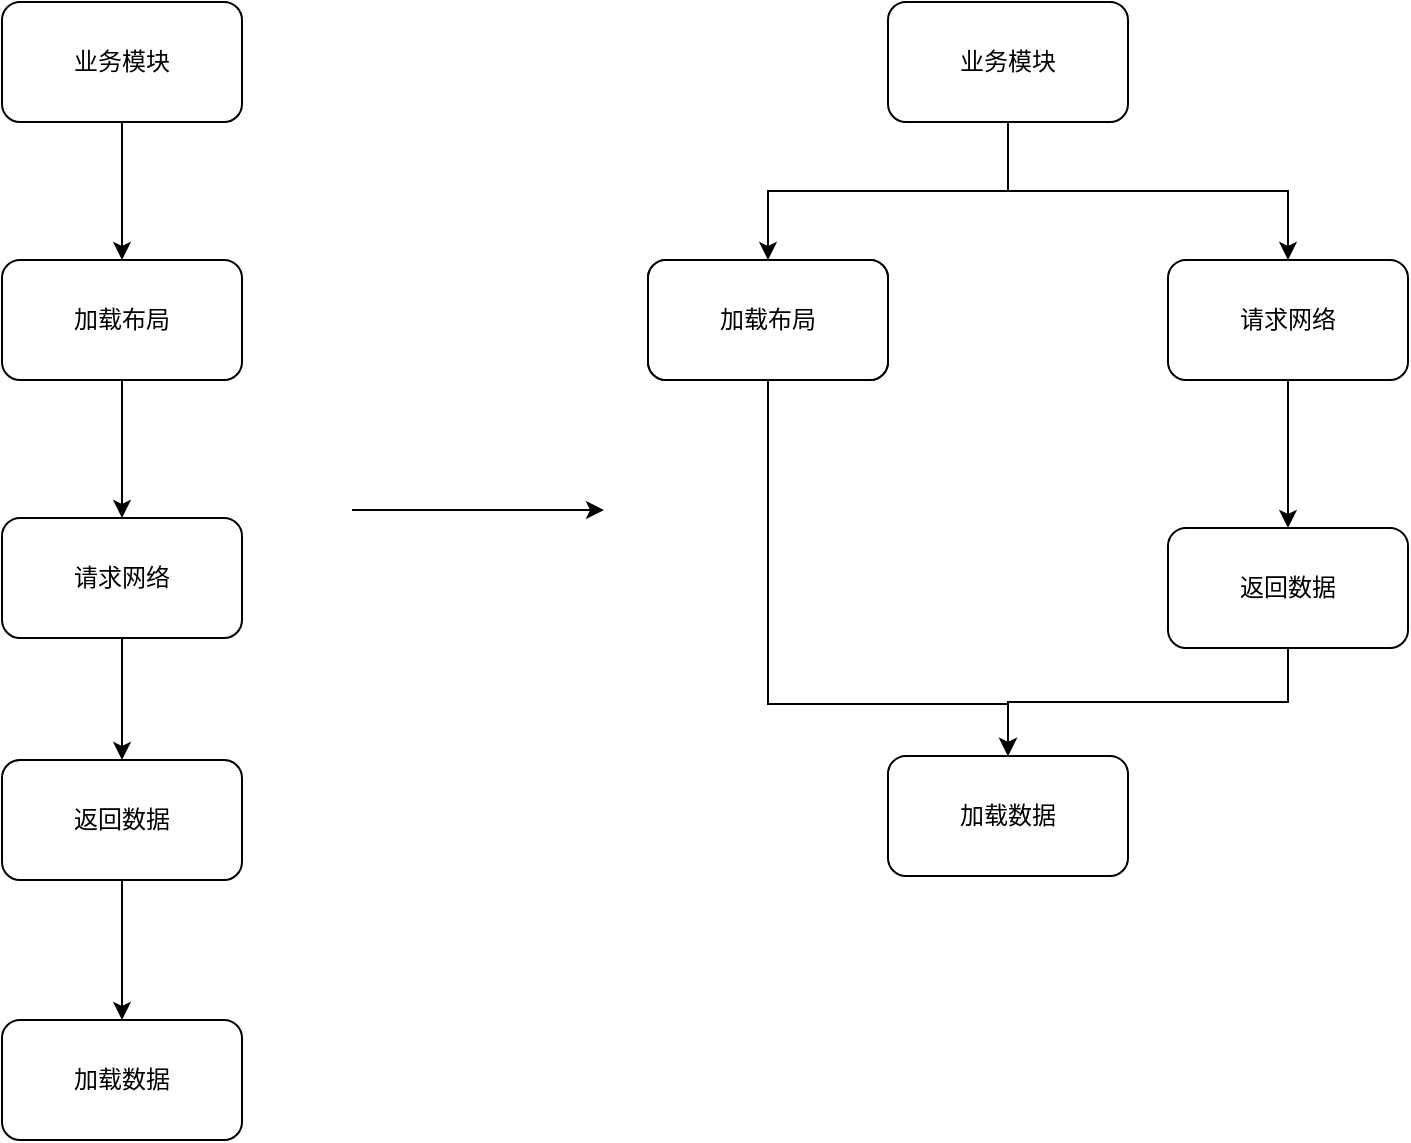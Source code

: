 <mxfile version="16.1.2" type="github" pages="3">
  <diagram id="VMQaSNU9TwaEc3jMQGDT" name="Page-1">
    <mxGraphModel dx="1422" dy="762" grid="0" gridSize="10" guides="1" tooltips="1" connect="1" arrows="1" fold="1" page="1" pageScale="1" pageWidth="1169" pageHeight="827" math="0" shadow="0">
      <root>
        <mxCell id="0" />
        <mxCell id="1" parent="0" />
        <mxCell id="wqXz7lAC-wvy4_KsEbAO-3" style="edgeStyle=orthogonalEdgeStyle;rounded=0;orthogonalLoop=1;jettySize=auto;html=1;exitX=0.5;exitY=1;exitDx=0;exitDy=0;" edge="1" parent="1" source="wqXz7lAC-wvy4_KsEbAO-1" target="wqXz7lAC-wvy4_KsEbAO-2">
          <mxGeometry relative="1" as="geometry" />
        </mxCell>
        <mxCell id="wqXz7lAC-wvy4_KsEbAO-1" value="业务模块" style="rounded=1;whiteSpace=wrap;html=1;" vertex="1" parent="1">
          <mxGeometry x="213" y="111" width="120" height="60" as="geometry" />
        </mxCell>
        <mxCell id="wqXz7lAC-wvy4_KsEbAO-5" style="edgeStyle=orthogonalEdgeStyle;rounded=0;orthogonalLoop=1;jettySize=auto;html=1;exitX=0.5;exitY=1;exitDx=0;exitDy=0;" edge="1" parent="1" source="wqXz7lAC-wvy4_KsEbAO-2" target="wqXz7lAC-wvy4_KsEbAO-4">
          <mxGeometry relative="1" as="geometry" />
        </mxCell>
        <mxCell id="wqXz7lAC-wvy4_KsEbAO-2" value="加载布局" style="rounded=1;whiteSpace=wrap;html=1;" vertex="1" parent="1">
          <mxGeometry x="213" y="240" width="120" height="60" as="geometry" />
        </mxCell>
        <mxCell id="wqXz7lAC-wvy4_KsEbAO-7" style="edgeStyle=orthogonalEdgeStyle;rounded=0;orthogonalLoop=1;jettySize=auto;html=1;exitX=0.5;exitY=1;exitDx=0;exitDy=0;" edge="1" parent="1" source="wqXz7lAC-wvy4_KsEbAO-4" target="wqXz7lAC-wvy4_KsEbAO-6">
          <mxGeometry relative="1" as="geometry" />
        </mxCell>
        <mxCell id="wqXz7lAC-wvy4_KsEbAO-4" value="请求网络" style="rounded=1;whiteSpace=wrap;html=1;" vertex="1" parent="1">
          <mxGeometry x="213" y="369" width="120" height="60" as="geometry" />
        </mxCell>
        <mxCell id="wqXz7lAC-wvy4_KsEbAO-9" style="edgeStyle=orthogonalEdgeStyle;rounded=0;orthogonalLoop=1;jettySize=auto;html=1;exitX=0.5;exitY=1;exitDx=0;exitDy=0;" edge="1" parent="1" source="wqXz7lAC-wvy4_KsEbAO-6" target="wqXz7lAC-wvy4_KsEbAO-8">
          <mxGeometry relative="1" as="geometry" />
        </mxCell>
        <mxCell id="wqXz7lAC-wvy4_KsEbAO-6" value="返回数据" style="rounded=1;whiteSpace=wrap;html=1;" vertex="1" parent="1">
          <mxGeometry x="213" y="490" width="120" height="60" as="geometry" />
        </mxCell>
        <mxCell id="wqXz7lAC-wvy4_KsEbAO-8" value="加载数据" style="rounded=1;whiteSpace=wrap;html=1;" vertex="1" parent="1">
          <mxGeometry x="213" y="620" width="120" height="60" as="geometry" />
        </mxCell>
        <mxCell id="wqXz7lAC-wvy4_KsEbAO-16" style="edgeStyle=orthogonalEdgeStyle;rounded=0;orthogonalLoop=1;jettySize=auto;html=1;exitX=0.5;exitY=1;exitDx=0;exitDy=0;" edge="1" parent="1" source="wqXz7lAC-wvy4_KsEbAO-10" target="wqXz7lAC-wvy4_KsEbAO-12">
          <mxGeometry relative="1" as="geometry" />
        </mxCell>
        <mxCell id="wqXz7lAC-wvy4_KsEbAO-17" style="edgeStyle=orthogonalEdgeStyle;rounded=0;orthogonalLoop=1;jettySize=auto;html=1;exitX=0.5;exitY=1;exitDx=0;exitDy=0;" edge="1" parent="1" source="wqXz7lAC-wvy4_KsEbAO-10" target="wqXz7lAC-wvy4_KsEbAO-13">
          <mxGeometry relative="1" as="geometry" />
        </mxCell>
        <mxCell id="wqXz7lAC-wvy4_KsEbAO-10" value="业务模块" style="rounded=1;whiteSpace=wrap;html=1;" vertex="1" parent="1">
          <mxGeometry x="656" y="111" width="120" height="60" as="geometry" />
        </mxCell>
        <mxCell id="wqXz7lAC-wvy4_KsEbAO-11" value="加载布局" style="rounded=1;whiteSpace=wrap;html=1;" vertex="1" parent="1">
          <mxGeometry x="536" y="240" width="120" height="60" as="geometry" />
        </mxCell>
        <mxCell id="wqXz7lAC-wvy4_KsEbAO-18" style="edgeStyle=orthogonalEdgeStyle;rounded=0;orthogonalLoop=1;jettySize=auto;html=1;exitX=0.5;exitY=1;exitDx=0;exitDy=0;" edge="1" parent="1" source="wqXz7lAC-wvy4_KsEbAO-12" target="wqXz7lAC-wvy4_KsEbAO-15">
          <mxGeometry relative="1" as="geometry">
            <Array as="points">
              <mxPoint x="596" y="462" />
              <mxPoint x="716" y="462" />
            </Array>
          </mxGeometry>
        </mxCell>
        <mxCell id="wqXz7lAC-wvy4_KsEbAO-12" value="加载布局" style="rounded=1;whiteSpace=wrap;html=1;" vertex="1" parent="1">
          <mxGeometry x="536" y="240" width="120" height="60" as="geometry" />
        </mxCell>
        <mxCell id="wqXz7lAC-wvy4_KsEbAO-19" style="edgeStyle=orthogonalEdgeStyle;rounded=0;orthogonalLoop=1;jettySize=auto;html=1;exitX=0.5;exitY=1;exitDx=0;exitDy=0;" edge="1" parent="1" source="wqXz7lAC-wvy4_KsEbAO-13" target="wqXz7lAC-wvy4_KsEbAO-14">
          <mxGeometry relative="1" as="geometry" />
        </mxCell>
        <mxCell id="wqXz7lAC-wvy4_KsEbAO-13" value="请求网络" style="rounded=1;whiteSpace=wrap;html=1;" vertex="1" parent="1">
          <mxGeometry x="796" y="240" width="120" height="60" as="geometry" />
        </mxCell>
        <mxCell id="wqXz7lAC-wvy4_KsEbAO-20" style="edgeStyle=orthogonalEdgeStyle;rounded=0;orthogonalLoop=1;jettySize=auto;html=1;exitX=0.5;exitY=1;exitDx=0;exitDy=0;" edge="1" parent="1" source="wqXz7lAC-wvy4_KsEbAO-14" target="wqXz7lAC-wvy4_KsEbAO-15">
          <mxGeometry relative="1" as="geometry" />
        </mxCell>
        <mxCell id="wqXz7lAC-wvy4_KsEbAO-14" value="返回数据" style="rounded=1;whiteSpace=wrap;html=1;" vertex="1" parent="1">
          <mxGeometry x="796" y="374" width="120" height="60" as="geometry" />
        </mxCell>
        <mxCell id="wqXz7lAC-wvy4_KsEbAO-15" value="加载数据" style="rounded=1;whiteSpace=wrap;html=1;" vertex="1" parent="1">
          <mxGeometry x="656" y="488" width="120" height="60" as="geometry" />
        </mxCell>
        <mxCell id="wqXz7lAC-wvy4_KsEbAO-21" value="" style="endArrow=classic;html=1;rounded=0;" edge="1" parent="1">
          <mxGeometry width="50" height="50" relative="1" as="geometry">
            <mxPoint x="388" y="365" as="sourcePoint" />
            <mxPoint x="514" y="365" as="targetPoint" />
          </mxGeometry>
        </mxCell>
      </root>
    </mxGraphModel>
  </diagram>
  <diagram id="VI_K47lJfhg65FaeW7Fs" name="Page-2">
    <mxGraphModel dx="1422" dy="762" grid="0" gridSize="10" guides="1" tooltips="1" connect="1" arrows="1" fold="1" page="1" pageScale="1" pageWidth="1169" pageHeight="827" math="0" shadow="0">
      <root>
        <mxCell id="P1pYZ9ZZHdSzfQFRyAPa-0" />
        <mxCell id="P1pYZ9ZZHdSzfQFRyAPa-1" parent="P1pYZ9ZZHdSzfQFRyAPa-0" />
        <mxCell id="P1pYZ9ZZHdSzfQFRyAPa-7" style="edgeStyle=orthogonalEdgeStyle;rounded=0;orthogonalLoop=1;jettySize=auto;html=1;exitX=0.5;exitY=1;exitDx=0;exitDy=0;" edge="1" parent="P1pYZ9ZZHdSzfQFRyAPa-1" source="P1pYZ9ZZHdSzfQFRyAPa-2" target="P1pYZ9ZZHdSzfQFRyAPa-3">
          <mxGeometry relative="1" as="geometry" />
        </mxCell>
        <mxCell id="P1pYZ9ZZHdSzfQFRyAPa-2" value="业务模块" style="rounded=1;whiteSpace=wrap;html=1;" vertex="1" parent="P1pYZ9ZZHdSzfQFRyAPa-1">
          <mxGeometry x="478" y="80" width="120" height="60" as="geometry" />
        </mxCell>
        <mxCell id="P1pYZ9ZZHdSzfQFRyAPa-9" style="edgeStyle=orthogonalEdgeStyle;rounded=0;orthogonalLoop=1;jettySize=auto;html=1;exitX=0.5;exitY=1;exitDx=0;exitDy=0;" edge="1" parent="P1pYZ9ZZHdSzfQFRyAPa-1" source="P1pYZ9ZZHdSzfQFRyAPa-3" target="P1pYZ9ZZHdSzfQFRyAPa-4">
          <mxGeometry relative="1" as="geometry" />
        </mxCell>
        <mxCell id="P1pYZ9ZZHdSzfQFRyAPa-3" value="AbstractAsyncViewController" style="rounded=1;whiteSpace=wrap;html=1;" vertex="1" parent="P1pYZ9ZZHdSzfQFRyAPa-1">
          <mxGeometry x="420.25" y="199" width="235.5" height="60" as="geometry" />
        </mxCell>
        <mxCell id="P1pYZ9ZZHdSzfQFRyAPa-10" style="edgeStyle=orthogonalEdgeStyle;rounded=0;orthogonalLoop=1;jettySize=auto;html=1;exitX=0.5;exitY=1;exitDx=0;exitDy=0;" edge="1" parent="P1pYZ9ZZHdSzfQFRyAPa-1" source="P1pYZ9ZZHdSzfQFRyAPa-4" target="P1pYZ9ZZHdSzfQFRyAPa-5">
          <mxGeometry relative="1" as="geometry" />
        </mxCell>
        <mxCell id="P1pYZ9ZZHdSzfQFRyAPa-4" value="onCreateAsyncView输入布局xml，异步创建布局，并在此时做网络初始化请求" style="rounded=1;whiteSpace=wrap;html=1;" vertex="1" parent="P1pYZ9ZZHdSzfQFRyAPa-1">
          <mxGeometry x="406.5" y="302" width="263" height="60" as="geometry" />
        </mxCell>
        <mxCell id="P1pYZ9ZZHdSzfQFRyAPa-11" style="edgeStyle=orthogonalEdgeStyle;rounded=0;orthogonalLoop=1;jettySize=auto;html=1;exitX=0.5;exitY=1;exitDx=0;exitDy=0;" edge="1" parent="P1pYZ9ZZHdSzfQFRyAPa-1" source="P1pYZ9ZZHdSzfQFRyAPa-5" target="P1pYZ9ZZHdSzfQFRyAPa-6">
          <mxGeometry relative="1" as="geometry" />
        </mxCell>
        <mxCell id="P1pYZ9ZZHdSzfQFRyAPa-5" value="onViewCtreated布局创建完成，回调到主线程" style="rounded=1;whiteSpace=wrap;html=1;" vertex="1" parent="P1pYZ9ZZHdSzfQFRyAPa-1">
          <mxGeometry x="406.5" y="410" width="263" height="60" as="geometry" />
        </mxCell>
        <mxCell id="P1pYZ9ZZHdSzfQFRyAPa-6" value="initData编写数据初始化逻辑" style="rounded=1;whiteSpace=wrap;html=1;" vertex="1" parent="P1pYZ9ZZHdSzfQFRyAPa-1">
          <mxGeometry x="406.5" y="523" width="263" height="60" as="geometry" />
        </mxCell>
      </root>
    </mxGraphModel>
  </diagram>
  <diagram id="IYSL8bSBmWgBpAbl40V7" name="Page-3">
    <mxGraphModel dx="1422" dy="762" grid="0" gridSize="10" guides="1" tooltips="1" connect="1" arrows="1" fold="1" page="1" pageScale="1" pageWidth="1169" pageHeight="827" math="0" shadow="0">
      <root>
        <mxCell id="DUEqrmQoSIt1AOv6Ahl4-0" />
        <mxCell id="DUEqrmQoSIt1AOv6Ahl4-1" parent="DUEqrmQoSIt1AOv6Ahl4-0" />
        <mxCell id="cj0qRgtJZnN9RAvx5sig-2" style="edgeStyle=orthogonalEdgeStyle;rounded=0;orthogonalLoop=1;jettySize=auto;html=1;exitX=0.5;exitY=1;exitDx=0;exitDy=0;" edge="1" parent="DUEqrmQoSIt1AOv6Ahl4-1" source="cj0qRgtJZnN9RAvx5sig-0" target="cj0qRgtJZnN9RAvx5sig-1">
          <mxGeometry relative="1" as="geometry" />
        </mxCell>
        <mxCell id="cj0qRgtJZnN9RAvx5sig-0" value="1.AbstractAsyncViewController&lt;br&gt;异步加载继承" style="rounded=1;whiteSpace=wrap;html=1;" vertex="1" parent="DUEqrmQoSIt1AOv6Ahl4-1">
          <mxGeometry x="61" y="128" width="180" height="60" as="geometry" />
        </mxCell>
        <mxCell id="cj0qRgtJZnN9RAvx5sig-10" style="edgeStyle=orthogonalEdgeStyle;rounded=0;orthogonalLoop=1;jettySize=auto;html=1;exitX=1;exitY=0.5;exitDx=0;exitDy=0;" edge="1" parent="DUEqrmQoSIt1AOv6Ahl4-1" source="cj0qRgtJZnN9RAvx5sig-1" target="cj0qRgtJZnN9RAvx5sig-3">
          <mxGeometry relative="1" as="geometry" />
        </mxCell>
        <mxCell id="cj0qRgtJZnN9RAvx5sig-1" value="2.create（onCreateAsyncView）&lt;br&gt;调用创建布局" style="rounded=1;whiteSpace=wrap;html=1;" vertex="1" parent="DUEqrmQoSIt1AOv6Ahl4-1">
          <mxGeometry x="61" y="248" width="180" height="60" as="geometry" />
        </mxCell>
        <mxCell id="cj0qRgtJZnN9RAvx5sig-9" style="edgeStyle=orthogonalEdgeStyle;rounded=0;orthogonalLoop=1;jettySize=auto;html=1;exitX=1;exitY=0.5;exitDx=0;exitDy=0;entryX=0;entryY=0.5;entryDx=0;entryDy=0;" edge="1" parent="DUEqrmQoSIt1AOv6Ahl4-1" source="cj0qRgtJZnN9RAvx5sig-3" target="cj0qRgtJZnN9RAvx5sig-5">
          <mxGeometry relative="1" as="geometry" />
        </mxCell>
        <mxCell id="cj0qRgtJZnN9RAvx5sig-3" value="3.getAsyncLayoutInflater&lt;br&gt;创建加载器" style="rounded=1;whiteSpace=wrap;html=1;" vertex="1" parent="DUEqrmQoSIt1AOv6Ahl4-1">
          <mxGeometry x="366" y="248" width="148" height="60" as="geometry" />
        </mxCell>
        <mxCell id="cj0qRgtJZnN9RAvx5sig-19" style="edgeStyle=orthogonalEdgeStyle;rounded=0;orthogonalLoop=1;jettySize=auto;html=1;exitX=0.5;exitY=1;exitDx=0;exitDy=0;" edge="1" parent="DUEqrmQoSIt1AOv6Ahl4-1" source="cj0qRgtJZnN9RAvx5sig-4" target="cj0qRgtJZnN9RAvx5sig-18">
          <mxGeometry relative="1" as="geometry" />
        </mxCell>
        <mxCell id="cj0qRgtJZnN9RAvx5sig-4" value="7.onViewCreated&lt;br&gt;布局创建完成" style="rounded=1;whiteSpace=wrap;html=1;" vertex="1" parent="DUEqrmQoSIt1AOv6Ahl4-1">
          <mxGeometry x="54" y="386" width="187" height="60" as="geometry" />
        </mxCell>
        <mxCell id="cj0qRgtJZnN9RAvx5sig-13" style="edgeStyle=orthogonalEdgeStyle;rounded=0;orthogonalLoop=1;jettySize=auto;html=1;exitX=0.5;exitY=1;exitDx=0;exitDy=0;" edge="1" parent="DUEqrmQoSIt1AOv6Ahl4-1" source="cj0qRgtJZnN9RAvx5sig-5" target="cj0qRgtJZnN9RAvx5sig-12">
          <mxGeometry relative="1" as="geometry" />
        </mxCell>
        <mxCell id="cj0qRgtJZnN9RAvx5sig-5" value="4.AsyncLayoutInflatePlusV2&lt;br&gt;自定义异步加载器" style="rounded=1;whiteSpace=wrap;html=1;" vertex="1" parent="DUEqrmQoSIt1AOv6Ahl4-1">
          <mxGeometry x="633" y="128" width="156" height="60" as="geometry" />
        </mxCell>
        <mxCell id="cj0qRgtJZnN9RAvx5sig-6" value="9.监听onDestroy&lt;br&gt;移除加载器索引" style="rounded=1;whiteSpace=wrap;html=1;" vertex="1" parent="DUEqrmQoSIt1AOv6Ahl4-1">
          <mxGeometry x="366" y="21" width="148" height="60" as="geometry" />
        </mxCell>
        <mxCell id="cj0qRgtJZnN9RAvx5sig-11" style="edgeStyle=orthogonalEdgeStyle;rounded=0;orthogonalLoop=1;jettySize=auto;html=1;exitX=0.5;exitY=1;exitDx=0;exitDy=0;" edge="1" parent="DUEqrmQoSIt1AOv6Ahl4-1" source="cj0qRgtJZnN9RAvx5sig-7" target="cj0qRgtJZnN9RAvx5sig-3">
          <mxGeometry relative="1" as="geometry" />
        </mxCell>
        <mxCell id="cj0qRgtJZnN9RAvx5sig-17" style="edgeStyle=orthogonalEdgeStyle;rounded=0;orthogonalLoop=1;jettySize=auto;html=1;exitX=0.5;exitY=0;exitDx=0;exitDy=0;" edge="1" parent="DUEqrmQoSIt1AOv6Ahl4-1" source="cj0qRgtJZnN9RAvx5sig-7" target="cj0qRgtJZnN9RAvx5sig-6">
          <mxGeometry relative="1" as="geometry" />
        </mxCell>
        <mxCell id="cj0qRgtJZnN9RAvx5sig-7" value="AsyncLayoutUtil&lt;br&gt;异步加载工具类" style="rounded=1;whiteSpace=wrap;html=1;" vertex="1" parent="DUEqrmQoSIt1AOv6Ahl4-1">
          <mxGeometry x="350" y="128" width="180" height="60" as="geometry" />
        </mxCell>
        <mxCell id="cj0qRgtJZnN9RAvx5sig-15" style="edgeStyle=orthogonalEdgeStyle;rounded=0;orthogonalLoop=1;jettySize=auto;html=1;exitX=0.5;exitY=1;exitDx=0;exitDy=0;" edge="1" parent="DUEqrmQoSIt1AOv6Ahl4-1" source="cj0qRgtJZnN9RAvx5sig-12" target="cj0qRgtJZnN9RAvx5sig-14">
          <mxGeometry relative="1" as="geometry" />
        </mxCell>
        <mxCell id="cj0qRgtJZnN9RAvx5sig-12" value="5.inflate&lt;br&gt;加载布局" style="rounded=1;whiteSpace=wrap;html=1;" vertex="1" parent="DUEqrmQoSIt1AOv6Ahl4-1">
          <mxGeometry x="643.5" y="253" width="135" height="60" as="geometry" />
        </mxCell>
        <mxCell id="cj0qRgtJZnN9RAvx5sig-16" style="edgeStyle=orthogonalEdgeStyle;rounded=0;orthogonalLoop=1;jettySize=auto;html=1;exitX=0;exitY=0.5;exitDx=0;exitDy=0;entryX=1;entryY=0.5;entryDx=0;entryDy=0;" edge="1" parent="DUEqrmQoSIt1AOv6Ahl4-1" source="cj0qRgtJZnN9RAvx5sig-14" target="cj0qRgtJZnN9RAvx5sig-4">
          <mxGeometry relative="1" as="geometry" />
        </mxCell>
        <mxCell id="cj0qRgtJZnN9RAvx5sig-14" value="6OnInflateFinishedListener&lt;br&gt;加载完成" style="rounded=1;whiteSpace=wrap;html=1;" vertex="1" parent="DUEqrmQoSIt1AOv6Ahl4-1">
          <mxGeometry x="614.75" y="386" width="192.5" height="60" as="geometry" />
        </mxCell>
        <mxCell id="cj0qRgtJZnN9RAvx5sig-18" value="8.initData&lt;br&gt;加载数据&lt;br&gt;" style="rounded=1;whiteSpace=wrap;html=1;" vertex="1" parent="DUEqrmQoSIt1AOv6Ahl4-1">
          <mxGeometry x="54" y="509" width="187" height="60" as="geometry" />
        </mxCell>
      </root>
    </mxGraphModel>
  </diagram>
</mxfile>
